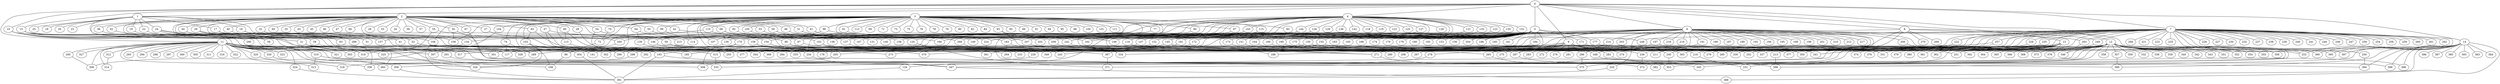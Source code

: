 
graph graphname {
    0 -- 1
0 -- 2
0 -- 3
0 -- 4
0 -- 5
0 -- 6
0 -- 7
0 -- 8
0 -- 9
0 -- 10
0 -- 11
0 -- 12
0 -- 13
0 -- 14
0 -- 15
1 -- 16
1 -- 17
1 -- 18
1 -- 19
1 -- 20
1 -- 21
1 -- 22
1 -- 23
1 -- 24
1 -- 25
1 -- 159
2 -- 26
2 -- 27
2 -- 28
2 -- 29
2 -- 30
2 -- 31
2 -- 32
2 -- 33
2 -- 34
2 -- 35
2 -- 36
2 -- 37
2 -- 38
2 -- 39
2 -- 40
2 -- 41
2 -- 42
2 -- 43
2 -- 44
2 -- 45
2 -- 46
2 -- 47
2 -- 48
2 -- 49
2 -- 50
2 -- 51
2 -- 52
2 -- 53
2 -- 54
2 -- 55
2 -- 56
2 -- 57
2 -- 58
2 -- 59
2 -- 60
2 -- 61
2 -- 62
2 -- 63
2 -- 64
2 -- 65
2 -- 66
2 -- 67
2 -- 68
3 -- 69
3 -- 70
3 -- 71
3 -- 72
3 -- 73
3 -- 74
3 -- 75
3 -- 76
3 -- 77
3 -- 78
3 -- 79
3 -- 80
3 -- 81
3 -- 82
3 -- 83
3 -- 84
3 -- 85
3 -- 86
3 -- 87
3 -- 88
3 -- 89
3 -- 90
3 -- 91
3 -- 92
3 -- 93
3 -- 94
3 -- 95
3 -- 96
3 -- 97
3 -- 98
3 -- 99
3 -- 100
3 -- 101
3 -- 102
3 -- 103
3 -- 104
3 -- 105
3 -- 106
3 -- 107
3 -- 108
3 -- 109
3 -- 110
3 -- 111
3 -- 112
3 -- 113
3 -- 114
3 -- 115
3 -- 183
3 -- 273
4 -- 128
4 -- 130
4 -- 131
4 -- 132
4 -- 133
4 -- 134
4 -- 129
4 -- 136
4 -- 137
4 -- 138
4 -- 139
4 -- 140
4 -- 141
4 -- 142
4 -- 143
4 -- 144
4 -- 145
4 -- 135
4 -- 116
4 -- 117
4 -- 118
4 -- 119
4 -- 120
4 -- 121
4 -- 122
4 -- 123
4 -- 124
4 -- 125
4 -- 126
4 -- 127
4 -- 280
5 -- 146
5 -- 147
5 -- 148
5 -- 149
5 -- 150
5 -- 151
5 -- 152
5 -- 153
5 -- 154
5 -- 155
5 -- 156
5 -- 157
5 -- 158
5 -- 159
5 -- 160
5 -- 161
5 -- 162
5 -- 163
5 -- 164
5 -- 165
5 -- 166
5 -- 167
5 -- 168
5 -- 169
5 -- 170
5 -- 171
5 -- 172
5 -- 173
5 -- 174
5 -- 175
5 -- 176
5 -- 177
5 -- 178
5 -- 179
5 -- 180
5 -- 181
5 -- 182
5 -- 183
5 -- 184
5 -- 185
5 -- 287
6 -- 186
6 -- 187
6 -- 188
6 -- 189
6 -- 190
6 -- 191
6 -- 192
6 -- 193
6 -- 194
6 -- 195
6 -- 196
6 -- 197
6 -- 198
6 -- 199
6 -- 200
6 -- 201
6 -- 202
6 -- 203
6 -- 204
6 -- 205
6 -- 206
6 -- 207
6 -- 208
6 -- 209
6 -- 210
6 -- 211
6 -- 212
6 -- 213
6 -- 214
6 -- 215
6 -- 216
6 -- 217
6 -- 218
6 -- 219
6 -- 220
6 -- 263
6 -- 395
7 -- 256
7 -- 258
7 -- 259
7 -- 260
7 -- 261
7 -- 262
7 -- 257
7 -- 264
7 -- 265
7 -- 266
7 -- 263
7 -- 221
7 -- 222
7 -- 223
7 -- 224
7 -- 225
7 -- 226
7 -- 227
7 -- 228
7 -- 229
7 -- 230
7 -- 231
7 -- 232
7 -- 233
7 -- 234
7 -- 235
7 -- 236
7 -- 237
7 -- 238
7 -- 239
7 -- 240
7 -- 241
7 -- 242
7 -- 243
7 -- 244
7 -- 245
7 -- 246
7 -- 247
7 -- 248
7 -- 249
7 -- 250
7 -- 251
7 -- 252
7 -- 253
7 -- 254
7 -- 255
8 -- 267
8 -- 268
8 -- 269
8 -- 270
8 -- 397
8 -- 271
8 -- 249
9 -- 271
9 -- 272
9 -- 273
9 -- 274
9 -- 275
9 -- 276
9 -- 277
9 -- 278
9 -- 279
9 -- 280
9 -- 281
9 -- 282
9 -- 283
9 -- 284
9 -- 285
9 -- 286
9 -- 287
10 -- 288
10 -- 290
10 -- 291
10 -- 289
10 -- 326
10 -- 39
10 -- 157
11 -- 292
11 -- 293
11 -- 294
11 -- 295
11 -- 296
11 -- 297
11 -- 298
11 -- 299
11 -- 300
11 -- 301
11 -- 302
11 -- 303
11 -- 304
11 -- 305
11 -- 306
11 -- 307
11 -- 308
11 -- 309
11 -- 310
11 -- 311
11 -- 312
11 -- 313
11 -- 314
11 -- 315
11 -- 316
11 -- 317
11 -- 318
11 -- 319
11 -- 320
11 -- 321
11 -- 322
11 -- 323
11 -- 324
11 -- 325
11 -- 326
11 -- 327
11 -- 328
11 -- 329
12 -- 330
12 -- 331
12 -- 332
12 -- 333
12 -- 334
12 -- 335
12 -- 336
12 -- 337
12 -- 338
12 -- 339
12 -- 340
12 -- 341
12 -- 342
12 -- 343
12 -- 344
12 -- 345
12 -- 346
12 -- 347
12 -- 348
12 -- 349
12 -- 350
12 -- 351
12 -- 352
12 -- 353
12 -- 354
12 -- 355
12 -- 356
12 -- 357
12 -- 358
12 -- 359
13 -- 360
13 -- 361
13 -- 362
13 -- 363
13 -- 364
13 -- 365
13 -- 366
13 -- 367
13 -- 368
13 -- 369
13 -- 370
13 -- 371
13 -- 372
13 -- 373
13 -- 374
13 -- 375
13 -- 376
13 -- 377
13 -- 378
13 -- 379
13 -- 380
13 -- 381
13 -- 382
14 -- 384
14 -- 386
14 -- 387
14 -- 388
14 -- 389
14 -- 390
14 -- 385
14 -- 392
14 -- 393
14 -- 394
14 -- 391
14 -- 396
14 -- 397
14 -- 398
14 -- 399
14 -- 395
14 -- 383
14 -- 253
15 -- 162
15 -- 38
15 -- 200
17 -- 335
17 -- 106
17 -- 52
18 -- 134
18 -- 215
19 -- 193
21 -- 265
21 -- 108
21 -- 333
22 -- 344
24 -- 321
24 -- 146
24 -- 63
27 -- 255
28 -- 392
29 -- 288
29 -- 41
29 -- 255
30 -- 389
30 -- 109
31 -- 120
31 -- 202
32 -- 154
36 -- 336
37 -- 277
37 -- 102
37 -- 369
39 -- 117
40 -- 109
42 -- 138
44 -- 51
48 -- 224
49 -- 113
49 -- 349
50 -- 87
52 -- 344
53 -- 166
54 -- 284
54 -- 167
55 -- 88
55 -- 303
58 -- 207
58 -- 370
58 -- 149
59 -- 234
59 -- 253
61 -- 209
62 -- 360
64 -- 170
64 -- 139
65 -- 103
65 -- 264
67 -- 353
68 -- 130
68 -- 158
68 -- 268
70 -- 72
72 -- 86
74 -- 289
74 -- 117
77 -- 234
81 -- 248
83 -- 190
86 -- 108
87 -- 367
88 -- 229
88 -- 348
90 -- 375
92 -- 131
93 -- 148
93 -- 337
96 -- 107
96 -- 242
97 -- 287
99 -- 114
102 -- 330
102 -- 334
103 -- 141
103 -- 185
103 -- 326
104 -- 306
105 -- 140
106 -- 391
110 -- 137
110 -- 325
113 -- 193
115 -- 116
116 -- 390
120 -- 371
121 -- 190
123 -- 204
124 -- 391
126 -- 147
127 -- 145
130 -- 317
133 -- 175
134 -- 319
135 -- 196
137 -- 243
139 -- 255
143 -- 328
143 -- 162
144 -- 334
145 -- 255
145 -- 271
146 -- 234
147 -- 289
150 -- 298
150 -- 341
151 -- 208
152 -- 304
154 -- 205
155 -- 292
155 -- 331
159 -- 233
159 -- 178
164 -- 278
169 -- 275
170 -- 301
170 -- 308
171 -- 216
172 -- 299
173 -- 188
175 -- 245
177 -- 252
181 -- 302
183 -- 264
183 -- 243
184 -- 265
190 -- 236
190 -- 363
191 -- 211
193 -- 398
193 -- 391
197 -- 377
197 -- 315
200 -- 307
203 -- 274
205 -- 309
206 -- 251
207 -- 350
209 -- 271
213 -- 398
214 -- 286
216 -- 231
220 -- 391
222 -- 255
224 -- 361
228 -- 279
229 -- 326
234 -- 347
235 -- 285
236 -- 372
242 -- 267
245 -- 353
249 -- 378
250 -- 394
257 -- 287
257 -- 344
263 -- 346
265 -- 382
268 -- 361
271 -- 372
278 -- 308
282 -- 396
286 -- 375
287 -- 345
291 -- 347
295 -- 306
298 -- 318
304 -- 391
309 -- 391
310 -- 394
310 -- 313
312 -- 314
315 -- 333
320 -- 336
324 -- 391
329 -- 360
347 -- 388
348 -- 399
357 -- 389
367 -- 371

}

